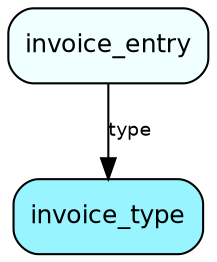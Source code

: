digraph invoice_type  {
node [shape = box style="rounded, filled" fontname = "Helvetica" fontsize = "12" ]
edge [fontname = "Helvetica" fontsize = "9"]

invoice_type[fillcolor = "cadetblue1"]
invoice_entry[fillcolor = "azure1"]
invoice_entry -> invoice_type [label = "type"]
}

